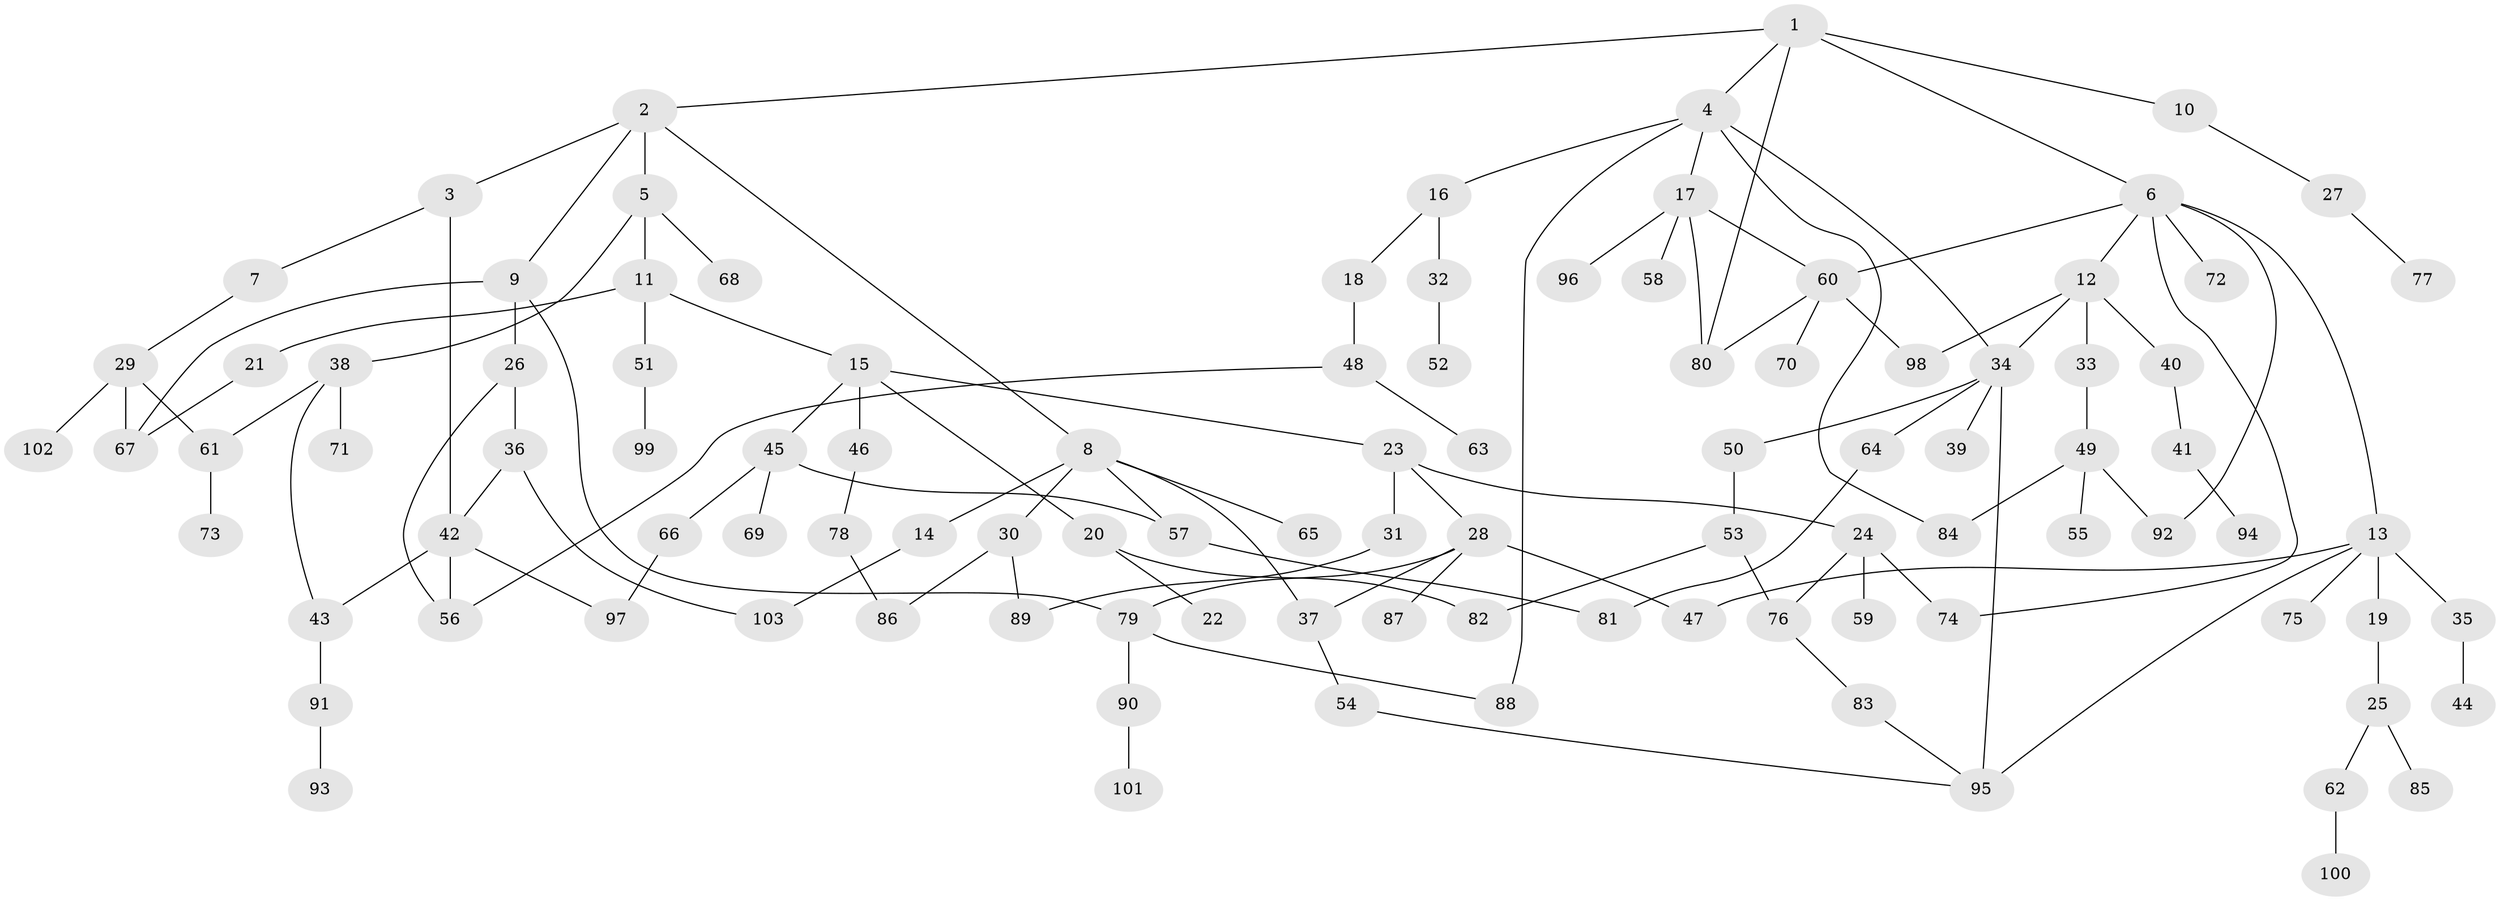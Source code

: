 // coarse degree distribution, {5: 0.08108108108108109, 3: 0.1891891891891892, 6: 0.05405405405405406, 2: 0.4189189189189189, 4: 0.12162162162162163, 1: 0.13513513513513514}
// Generated by graph-tools (version 1.1) at 2025/49/03/04/25 22:49:02]
// undirected, 103 vertices, 132 edges
graph export_dot {
  node [color=gray90,style=filled];
  1;
  2;
  3;
  4;
  5;
  6;
  7;
  8;
  9;
  10;
  11;
  12;
  13;
  14;
  15;
  16;
  17;
  18;
  19;
  20;
  21;
  22;
  23;
  24;
  25;
  26;
  27;
  28;
  29;
  30;
  31;
  32;
  33;
  34;
  35;
  36;
  37;
  38;
  39;
  40;
  41;
  42;
  43;
  44;
  45;
  46;
  47;
  48;
  49;
  50;
  51;
  52;
  53;
  54;
  55;
  56;
  57;
  58;
  59;
  60;
  61;
  62;
  63;
  64;
  65;
  66;
  67;
  68;
  69;
  70;
  71;
  72;
  73;
  74;
  75;
  76;
  77;
  78;
  79;
  80;
  81;
  82;
  83;
  84;
  85;
  86;
  87;
  88;
  89;
  90;
  91;
  92;
  93;
  94;
  95;
  96;
  97;
  98;
  99;
  100;
  101;
  102;
  103;
  1 -- 2;
  1 -- 4;
  1 -- 6;
  1 -- 10;
  1 -- 80;
  2 -- 3;
  2 -- 5;
  2 -- 8;
  2 -- 9;
  3 -- 7;
  3 -- 42;
  4 -- 16;
  4 -- 17;
  4 -- 34;
  4 -- 88;
  4 -- 84;
  5 -- 11;
  5 -- 38;
  5 -- 68;
  6 -- 12;
  6 -- 13;
  6 -- 72;
  6 -- 92;
  6 -- 74;
  6 -- 60;
  7 -- 29;
  8 -- 14;
  8 -- 30;
  8 -- 37;
  8 -- 65;
  8 -- 57;
  9 -- 26;
  9 -- 79;
  9 -- 67;
  10 -- 27;
  11 -- 15;
  11 -- 21;
  11 -- 51;
  12 -- 33;
  12 -- 40;
  12 -- 98;
  12 -- 34;
  13 -- 19;
  13 -- 35;
  13 -- 47;
  13 -- 75;
  13 -- 95;
  14 -- 103;
  15 -- 20;
  15 -- 23;
  15 -- 45;
  15 -- 46;
  16 -- 18;
  16 -- 32;
  17 -- 58;
  17 -- 60;
  17 -- 96;
  17 -- 80;
  18 -- 48;
  19 -- 25;
  20 -- 22;
  20 -- 82;
  21 -- 67;
  23 -- 24;
  23 -- 28;
  23 -- 31;
  24 -- 59;
  24 -- 74;
  24 -- 76;
  25 -- 62;
  25 -- 85;
  26 -- 36;
  26 -- 56;
  27 -- 77;
  28 -- 79;
  28 -- 87;
  28 -- 37;
  28 -- 47;
  29 -- 61;
  29 -- 67;
  29 -- 102;
  30 -- 86;
  30 -- 89;
  31 -- 89;
  32 -- 52;
  33 -- 49;
  34 -- 39;
  34 -- 50;
  34 -- 64;
  34 -- 95;
  35 -- 44;
  36 -- 42;
  36 -- 103;
  37 -- 54;
  38 -- 71;
  38 -- 43;
  38 -- 61;
  40 -- 41;
  41 -- 94;
  42 -- 43;
  42 -- 97;
  42 -- 56;
  43 -- 91;
  45 -- 57;
  45 -- 66;
  45 -- 69;
  46 -- 78;
  48 -- 63;
  48 -- 56;
  49 -- 55;
  49 -- 84;
  49 -- 92;
  50 -- 53;
  51 -- 99;
  53 -- 76;
  53 -- 82;
  54 -- 95;
  57 -- 81;
  60 -- 70;
  60 -- 80;
  60 -- 98;
  61 -- 73;
  62 -- 100;
  64 -- 81;
  66 -- 97;
  76 -- 83;
  78 -- 86;
  79 -- 90;
  79 -- 88;
  83 -- 95;
  90 -- 101;
  91 -- 93;
}
